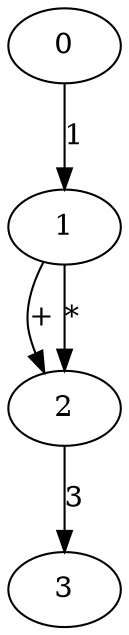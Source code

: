 digraph g
{
0;1;2;3;
0 -> 1 [label="1"]
1 -> 2 [label="+"]
1 -> 2 [label="*"]
2 -> 3 [label="3"]
}
